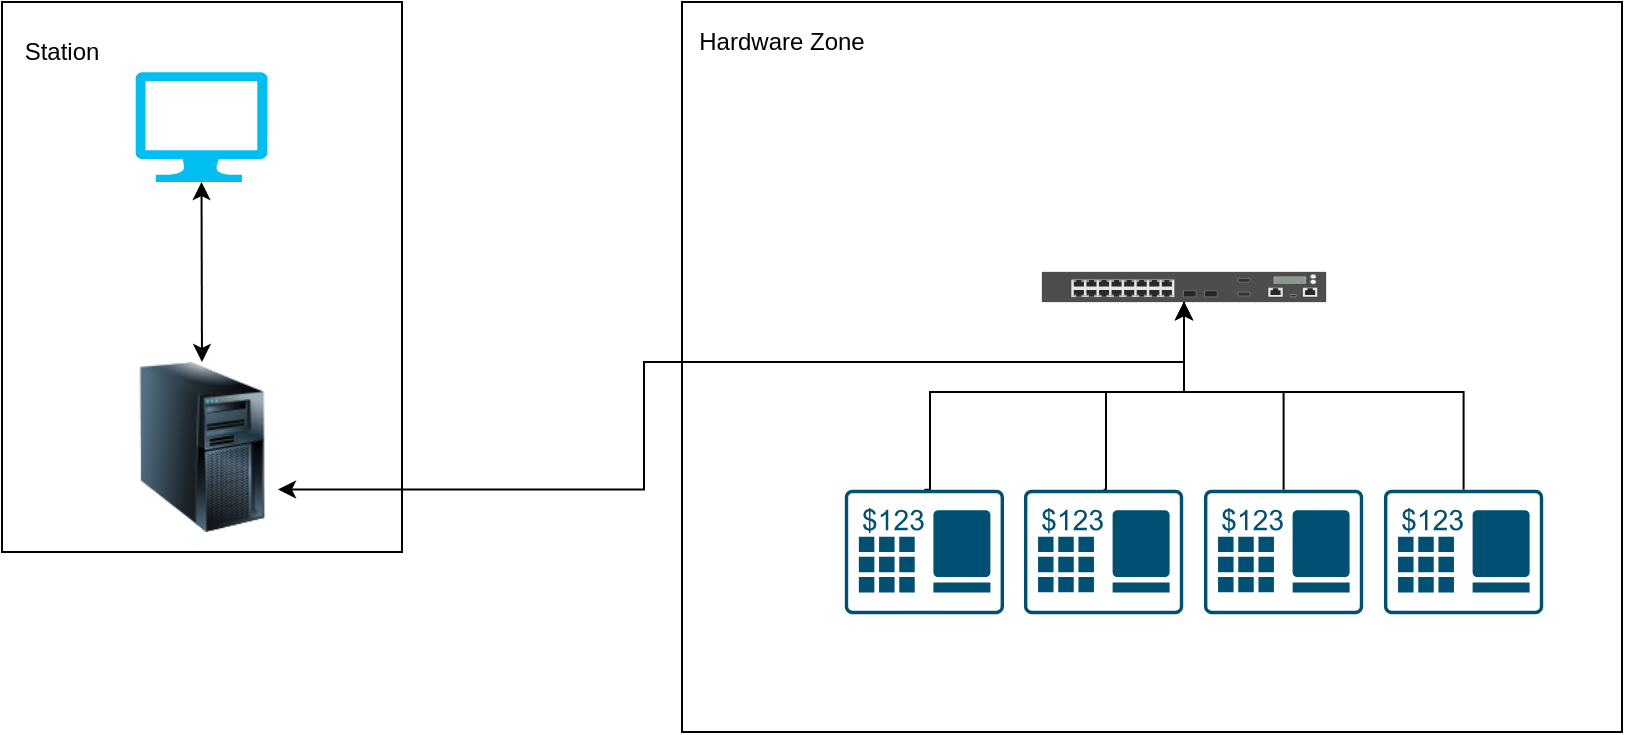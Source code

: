 <mxfile version="13.8.8"><diagram id="O3hLZnK06wYC2Pob1xtX" name="Page-1"><mxGraphModel dx="801" dy="494" grid="1" gridSize="10" guides="1" tooltips="1" connect="1" arrows="1" fold="1" page="1" pageScale="1" pageWidth="827" pageHeight="1169" math="0" shadow="0"><root><mxCell id="0"/><mxCell id="1" parent="0"/><mxCell id="QTk0hk3Ou-WPW3rZwfd5-1" value="" style="rounded=0;whiteSpace=wrap;html=1;" vertex="1" parent="1"><mxGeometry x="349" y="420" width="470" height="365" as="geometry"/></mxCell><mxCell id="QTk0hk3Ou-WPW3rZwfd5-2" style="edgeStyle=orthogonalEdgeStyle;rounded=0;orthogonalLoop=1;jettySize=auto;html=1;exitX=0.5;exitY=0;exitDx=0;exitDy=0;exitPerimeter=0;" edge="1" parent="1" source="QTk0hk3Ou-WPW3rZwfd5-37" target="QTk0hk3Ou-WPW3rZwfd5-6"><mxGeometry relative="1" as="geometry"><mxPoint x="473" y="555" as="targetPoint"/><Array as="points"><mxPoint x="473" y="664"/><mxPoint x="473" y="615"/><mxPoint x="600" y="615"/></Array><mxPoint x="473" y="655" as="sourcePoint"/></mxGeometry></mxCell><mxCell id="QTk0hk3Ou-WPW3rZwfd5-3" style="edgeStyle=orthogonalEdgeStyle;rounded=0;orthogonalLoop=1;jettySize=auto;html=1;exitX=0.5;exitY=0;exitDx=0;exitDy=0;exitPerimeter=0;" edge="1" parent="1" source="QTk0hk3Ou-WPW3rZwfd5-38" target="QTk0hk3Ou-WPW3rZwfd5-6"><mxGeometry relative="1" as="geometry"><Array as="points"><mxPoint x="561" y="664"/><mxPoint x="561" y="615"/><mxPoint x="600" y="615"/></Array><mxPoint x="561" y="655" as="sourcePoint"/></mxGeometry></mxCell><mxCell id="QTk0hk3Ou-WPW3rZwfd5-4" style="edgeStyle=orthogonalEdgeStyle;rounded=0;orthogonalLoop=1;jettySize=auto;html=1;exitX=0.5;exitY=0;exitDx=0;exitDy=0;exitPerimeter=0;" edge="1" parent="1" source="QTk0hk3Ou-WPW3rZwfd5-35" target="QTk0hk3Ou-WPW3rZwfd5-6"><mxGeometry relative="1" as="geometry"><Array as="points"><mxPoint x="650" y="615"/><mxPoint x="600" y="615"/></Array><mxPoint x="649" y="655" as="sourcePoint"/></mxGeometry></mxCell><mxCell id="QTk0hk3Ou-WPW3rZwfd5-5" style="edgeStyle=orthogonalEdgeStyle;rounded=0;orthogonalLoop=1;jettySize=auto;html=1;exitX=0.5;exitY=0;exitDx=0;exitDy=0;exitPerimeter=0;" edge="1" parent="1" source="QTk0hk3Ou-WPW3rZwfd5-36" target="QTk0hk3Ou-WPW3rZwfd5-6"><mxGeometry relative="1" as="geometry"><Array as="points"><mxPoint x="740" y="615"/><mxPoint x="600" y="615"/></Array><mxPoint x="733" y="655" as="sourcePoint"/></mxGeometry></mxCell><mxCell id="QTk0hk3Ou-WPW3rZwfd5-6" value="" style="html=1;verticalLabelPosition=bottom;verticalAlign=top;outlineConnect=0;shadow=0;dashed=0;shape=mxgraph.rack.hpe_aruba.gateways_controllers.aruba_7010_mobility_controller_front;" vertex="1" parent="1"><mxGeometry x="529" y="555" width="142" height="15" as="geometry"/></mxCell><mxCell id="QTk0hk3Ou-WPW3rZwfd5-7" value="Hardware Zone" style="text;html=1;strokeColor=none;fillColor=none;align=center;verticalAlign=middle;whiteSpace=wrap;rounded=0;" vertex="1" parent="1"><mxGeometry x="354" y="430" width="90" height="20" as="geometry"/></mxCell><mxCell id="QTk0hk3Ou-WPW3rZwfd5-8" value="" style="rounded=0;whiteSpace=wrap;html=1;" vertex="1" parent="1"><mxGeometry x="9" y="420" width="200" height="275" as="geometry"/></mxCell><mxCell id="QTk0hk3Ou-WPW3rZwfd5-9" value="Station" style="text;html=1;strokeColor=none;fillColor=none;align=center;verticalAlign=middle;whiteSpace=wrap;rounded=0;" vertex="1" parent="1"><mxGeometry x="19" y="435" width="40" height="20" as="geometry"/></mxCell><mxCell id="QTk0hk3Ou-WPW3rZwfd5-10" value="" style="image;html=1;image=img/lib/clip_art/computers/Server_Tower_128x128.png" vertex="1" parent="1"><mxGeometry x="71" y="600" width="76" height="85" as="geometry"/></mxCell><mxCell id="QTk0hk3Ou-WPW3rZwfd5-11" value="" style="verticalLabelPosition=bottom;html=1;verticalAlign=top;align=center;strokeColor=none;fillColor=#00BEF2;shape=mxgraph.azure.computer;pointerEvents=1;" vertex="1" parent="1"><mxGeometry x="75.75" y="455" width="66" height="55" as="geometry"/></mxCell><mxCell id="QTk0hk3Ou-WPW3rZwfd5-12" style="edgeStyle=orthogonalEdgeStyle;rounded=0;orthogonalLoop=1;jettySize=auto;html=1;entryX=1;entryY=0.75;entryDx=0;entryDy=0;" edge="1" parent="1" source="QTk0hk3Ou-WPW3rZwfd5-6" target="QTk0hk3Ou-WPW3rZwfd5-10"><mxGeometry relative="1" as="geometry"><Array as="points"><mxPoint x="600" y="600"/><mxPoint x="330" y="600"/><mxPoint x="330" y="664"/></Array></mxGeometry></mxCell><mxCell id="QTk0hk3Ou-WPW3rZwfd5-20" value="" style="endArrow=classic;startArrow=classic;html=1;entryX=0.5;entryY=1;entryDx=0;entryDy=0;entryPerimeter=0;exitX=0.5;exitY=0;exitDx=0;exitDy=0;" edge="1" parent="1" source="QTk0hk3Ou-WPW3rZwfd5-10" target="QTk0hk3Ou-WPW3rZwfd5-11"><mxGeometry width="50" height="50" relative="1" as="geometry"><mxPoint x="100" y="580" as="sourcePoint"/><mxPoint x="150" y="530" as="targetPoint"/></mxGeometry></mxCell><mxCell id="QTk0hk3Ou-WPW3rZwfd5-35" value="" style="points=[[0.015,0.015,0],[0.985,0.015,0],[0.985,0.985,0],[0.015,0.985,0],[0.25,0,0],[0.5,0,0],[0.75,0,0],[1,0.25,0],[1,0.5,0],[1,0.75,0],[0.75,1,0],[0.5,1,0],[0.25,1,0],[0,0.75,0],[0,0.5,0],[0,0.25,0]];verticalLabelPosition=bottom;html=1;verticalAlign=top;aspect=fixed;align=center;pointerEvents=1;shape=mxgraph.cisco19.pos;fillColor=#005073;strokeColor=none;" vertex="1" parent="1"><mxGeometry x="610" y="663.91" width="79.6" height="62.18" as="geometry"/></mxCell><mxCell id="QTk0hk3Ou-WPW3rZwfd5-36" value="" style="points=[[0.015,0.015,0],[0.985,0.015,0],[0.985,0.985,0],[0.015,0.985,0],[0.25,0,0],[0.5,0,0],[0.75,0,0],[1,0.25,0],[1,0.5,0],[1,0.75,0],[0.75,1,0],[0.5,1,0],[0.25,1,0],[0,0.75,0],[0,0.5,0],[0,0.25,0]];verticalLabelPosition=bottom;html=1;verticalAlign=top;aspect=fixed;align=center;pointerEvents=1;shape=mxgraph.cisco19.pos;fillColor=#005073;strokeColor=none;" vertex="1" parent="1"><mxGeometry x="700" y="663.91" width="79.6" height="62.19" as="geometry"/></mxCell><mxCell id="QTk0hk3Ou-WPW3rZwfd5-37" value="" style="points=[[0.015,0.015,0],[0.985,0.015,0],[0.985,0.985,0],[0.015,0.985,0],[0.25,0,0],[0.5,0,0],[0.75,0,0],[1,0.25,0],[1,0.5,0],[1,0.75,0],[0.75,1,0],[0.5,1,0],[0.25,1,0],[0,0.75,0],[0,0.5,0],[0,0.25,0]];verticalLabelPosition=bottom;html=1;verticalAlign=top;aspect=fixed;align=center;pointerEvents=1;shape=mxgraph.cisco19.pos;fillColor=#005073;strokeColor=none;" vertex="1" parent="1"><mxGeometry x="430.4" y="663.92" width="79.6" height="62.18" as="geometry"/></mxCell><mxCell id="QTk0hk3Ou-WPW3rZwfd5-38" value="" style="points=[[0.015,0.015,0],[0.985,0.015,0],[0.985,0.985,0],[0.015,0.985,0],[0.25,0,0],[0.5,0,0],[0.75,0,0],[1,0.25,0],[1,0.5,0],[1,0.75,0],[0.75,1,0],[0.5,1,0],[0.25,1,0],[0,0.75,0],[0,0.5,0],[0,0.25,0]];verticalLabelPosition=bottom;html=1;verticalAlign=top;aspect=fixed;align=center;pointerEvents=1;shape=mxgraph.cisco19.pos;fillColor=#005073;strokeColor=none;" vertex="1" parent="1"><mxGeometry x="520" y="663.91" width="79.6" height="62.18" as="geometry"/></mxCell></root></mxGraphModel></diagram></mxfile>